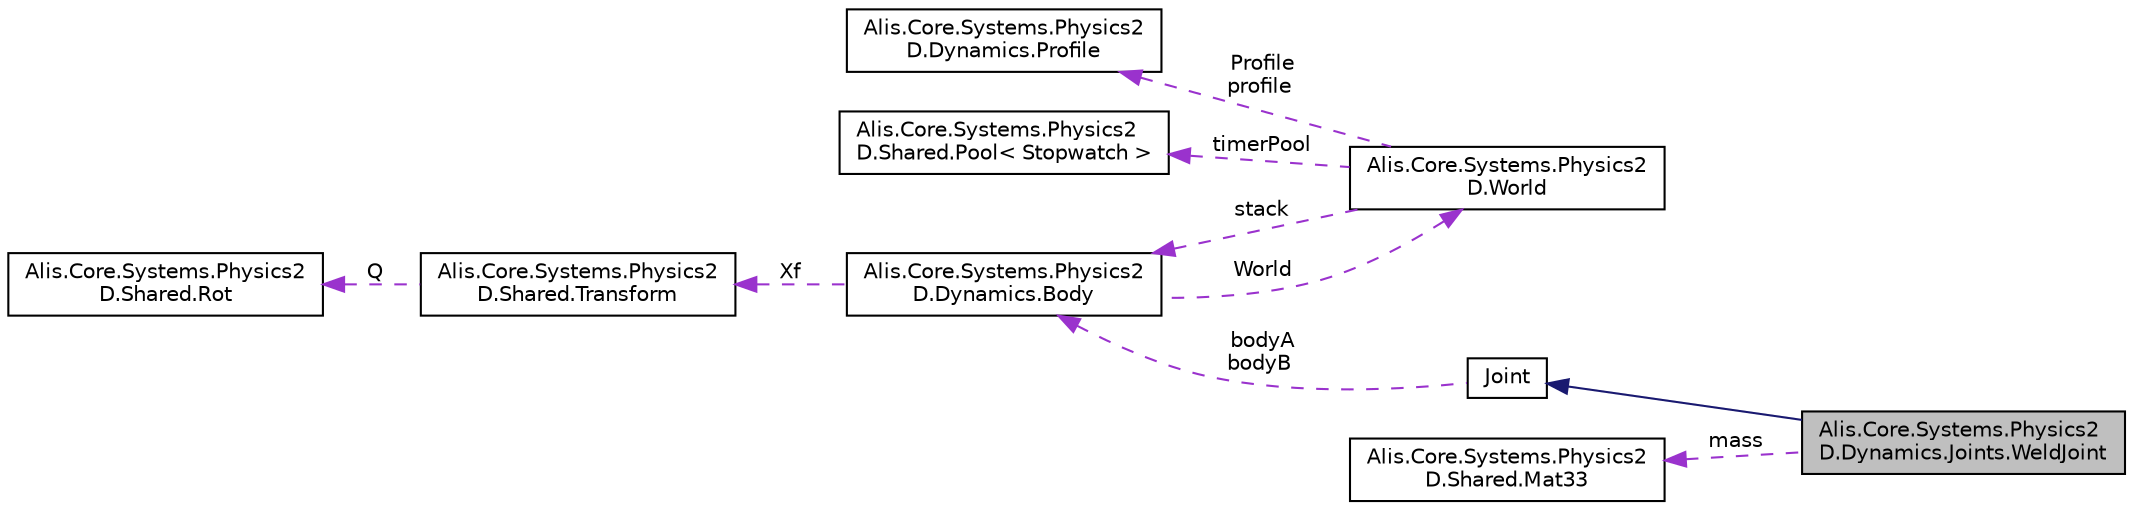 digraph "Alis.Core.Systems.Physics2D.Dynamics.Joints.WeldJoint"
{
 // LATEX_PDF_SIZE
  edge [fontname="Helvetica",fontsize="10",labelfontname="Helvetica",labelfontsize="10"];
  node [fontname="Helvetica",fontsize="10",shape=record];
  rankdir="LR";
  Node1 [label="Alis.Core.Systems.Physics2\lD.Dynamics.Joints.WeldJoint",height=0.2,width=0.4,color="black", fillcolor="grey75", style="filled", fontcolor="black",tooltip="A weld joint essentially glues two bodies together. A weld joint may distort somewhat because the isl..."];
  Node2 -> Node1 [dir="back",color="midnightblue",fontsize="10",style="solid",fontname="Helvetica"];
  Node2 [label="Joint",height=0.2,width=0.4,color="black", fillcolor="white", style="filled",URL="$class_alis_1_1_core_1_1_systems_1_1_physics2_d_1_1_dynamics_1_1_joints_1_1_joint.html",tooltip="The joint class"];
  Node3 -> Node2 [dir="back",color="darkorchid3",fontsize="10",style="dashed",label=" bodyA\nbodyB" ,fontname="Helvetica"];
  Node3 [label="Alis.Core.Systems.Physics2\lD.Dynamics.Body",height=0.2,width=0.4,color="black", fillcolor="white", style="filled",URL="$class_alis_1_1_core_1_1_systems_1_1_physics2_d_1_1_dynamics_1_1_body.html",tooltip="The body class"];
  Node4 -> Node3 [dir="back",color="darkorchid3",fontsize="10",style="dashed",label=" Xf" ,fontname="Helvetica"];
  Node4 [label="Alis.Core.Systems.Physics2\lD.Shared.Transform",height=0.2,width=0.4,color="black", fillcolor="white", style="filled",URL="$struct_alis_1_1_core_1_1_systems_1_1_physics2_d_1_1_shared_1_1_transform.html",tooltip="A transform contains translation and rotation. It is used to represent the position and orientation o..."];
  Node5 -> Node4 [dir="back",color="darkorchid3",fontsize="10",style="dashed",label=" Q" ,fontname="Helvetica"];
  Node5 [label="Alis.Core.Systems.Physics2\lD.Shared.Rot",height=0.2,width=0.4,color="black", fillcolor="white", style="filled",URL="$struct_alis_1_1_core_1_1_systems_1_1_physics2_d_1_1_shared_1_1_rot.html",tooltip="Rotation"];
  Node6 -> Node3 [dir="back",color="darkorchid3",fontsize="10",style="dashed",label=" World" ,fontname="Helvetica"];
  Node6 [label="Alis.Core.Systems.Physics2\lD.World",height=0.2,width=0.4,color="black", fillcolor="white", style="filled",URL="$class_alis_1_1_core_1_1_systems_1_1_physics2_d_1_1_world.html",tooltip="The world class manages all physics entities, dynamic simulation, and asynchronous queries."];
  Node3 -> Node6 [dir="back",color="darkorchid3",fontsize="10",style="dashed",label=" stack" ,fontname="Helvetica"];
  Node7 -> Node6 [dir="back",color="darkorchid3",fontsize="10",style="dashed",label=" Profile\nprofile" ,fontname="Helvetica"];
  Node7 [label="Alis.Core.Systems.Physics2\lD.Dynamics.Profile",height=0.2,width=0.4,color="black", fillcolor="white", style="filled",URL="$struct_alis_1_1_core_1_1_systems_1_1_physics2_d_1_1_dynamics_1_1_profile.html",tooltip="The profile"];
  Node8 -> Node6 [dir="back",color="darkorchid3",fontsize="10",style="dashed",label=" timerPool" ,fontname="Helvetica"];
  Node8 [label="Alis.Core.Systems.Physics2\lD.Shared.Pool\< Stopwatch \>",height=0.2,width=0.4,color="black", fillcolor="white", style="filled",URL="$class_alis_1_1_core_1_1_systems_1_1_physics2_d_1_1_shared_1_1_pool.html",tooltip=" "];
  Node9 -> Node1 [dir="back",color="darkorchid3",fontsize="10",style="dashed",label=" mass" ,fontname="Helvetica"];
  Node9 [label="Alis.Core.Systems.Physics2\lD.Shared.Mat33",height=0.2,width=0.4,color="black", fillcolor="white", style="filled",URL="$struct_alis_1_1_core_1_1_systems_1_1_physics2_d_1_1_shared_1_1_mat33.html",tooltip="A 3-by-3 matrix. Stored in column-major order."];
}
